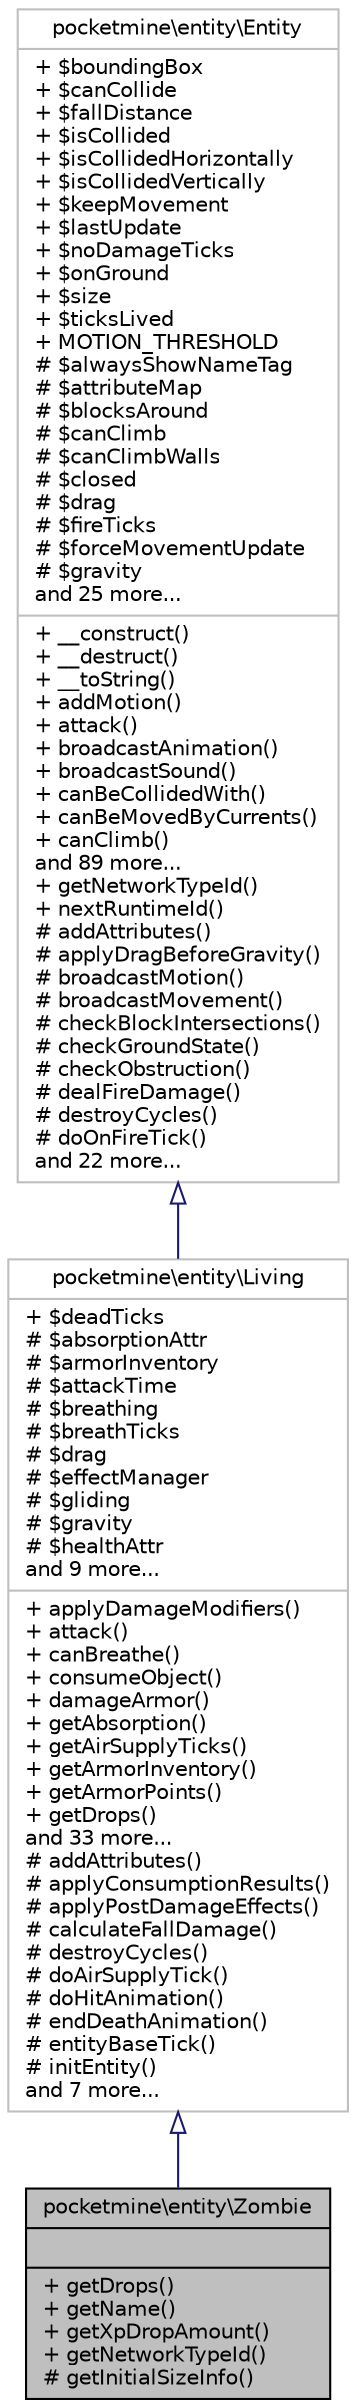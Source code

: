 digraph "pocketmine\entity\Zombie"
{
 // INTERACTIVE_SVG=YES
 // LATEX_PDF_SIZE
  edge [fontname="Helvetica",fontsize="10",labelfontname="Helvetica",labelfontsize="10"];
  node [fontname="Helvetica",fontsize="10",shape=record];
  Node1 [label="{pocketmine\\entity\\Zombie\n||+ getDrops()\l+ getName()\l+ getXpDropAmount()\l+ getNetworkTypeId()\l# getInitialSizeInfo()\l}",height=0.2,width=0.4,color="black", fillcolor="grey75", style="filled", fontcolor="black",tooltip=" "];
  Node2 -> Node1 [dir="back",color="midnightblue",fontsize="10",style="solid",arrowtail="onormal",fontname="Helvetica"];
  Node2 [label="{pocketmine\\entity\\Living\n|+ $deadTicks\l# $absorptionAttr\l# $armorInventory\l# $attackTime\l# $breathing\l# $breathTicks\l# $drag\l# $effectManager\l# $gliding\l# $gravity\l# $healthAttr\land 9 more...\l|+ applyDamageModifiers()\l+ attack()\l+ canBreathe()\l+ consumeObject()\l+ damageArmor()\l+ getAbsorption()\l+ getAirSupplyTicks()\l+ getArmorInventory()\l+ getArmorPoints()\l+ getDrops()\land 33 more...\l# addAttributes()\l# applyConsumptionResults()\l# applyPostDamageEffects()\l# calculateFallDamage()\l# destroyCycles()\l# doAirSupplyTick()\l# doHitAnimation()\l# endDeathAnimation()\l# entityBaseTick()\l# initEntity()\land 7 more...\l}",height=0.2,width=0.4,color="grey75", fillcolor="white", style="filled",URL="$df/d0c/classpocketmine_1_1entity_1_1_living.html",tooltip=" "];
  Node3 -> Node2 [dir="back",color="midnightblue",fontsize="10",style="solid",arrowtail="onormal",fontname="Helvetica"];
  Node3 [label="{pocketmine\\entity\\Entity\n|+ $boundingBox\l+ $canCollide\l+ $fallDistance\l+ $isCollided\l+ $isCollidedHorizontally\l+ $isCollidedVertically\l+ $keepMovement\l+ $lastUpdate\l+ $noDamageTicks\l+ $onGround\l+ $size\l+ $ticksLived\l+ MOTION_THRESHOLD\l# $alwaysShowNameTag\l# $attributeMap\l# $blocksAround\l# $canClimb\l# $canClimbWalls\l# $closed\l# $drag\l# $fireTicks\l# $forceMovementUpdate\l# $gravity\land 25 more...\l|+ __construct()\l+ __destruct()\l+ __toString()\l+ addMotion()\l+ attack()\l+ broadcastAnimation()\l+ broadcastSound()\l+ canBeCollidedWith()\l+ canBeMovedByCurrents()\l+ canClimb()\land 89 more...\l+ getNetworkTypeId()\l+ nextRuntimeId()\l# addAttributes()\l# applyDragBeforeGravity()\l# broadcastMotion()\l# broadcastMovement()\l# checkBlockIntersections()\l# checkGroundState()\l# checkObstruction()\l# dealFireDamage()\l# destroyCycles()\l# doOnFireTick()\land 22 more...\l}",height=0.2,width=0.4,color="grey75", fillcolor="white", style="filled",URL="$d2/d3c/classpocketmine_1_1entity_1_1_entity.html",tooltip=" "];
}
